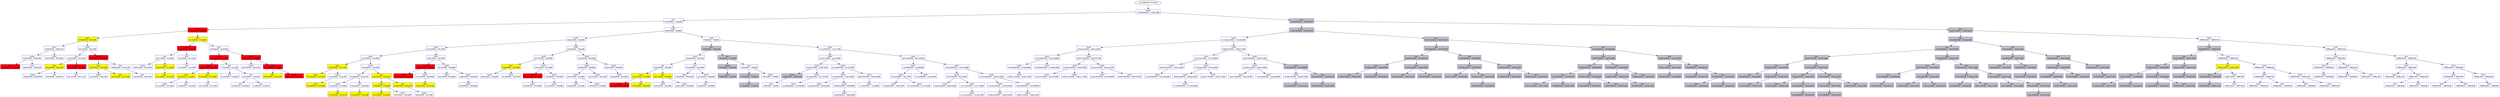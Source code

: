/* Pid:   2208 */
digraph processtree {
graph [rankdir = "TB"];
vad_fffffa803165ef48 -> vad_fffffa80332c4650
vad_fffffa80332c4650 [label = "{ VadS\n17f64600000 - 17f6c5fffff }"shape = "record" color = "blue" style = "filled" fillcolor = "white"];
vad_fffffa80332c4650 -> vad_fffffa80317771c0
vad_fffffa80317771c0 [label = "{ Vad \n02200000 - 024fbfff }"shape = "record" color = "blue" style = "filled" fillcolor = "white"];
vad_fffffa80317771c0 -> vad_fffffa8031335170
vad_fffffa8031335170 [label = "{ VadS\n00620000 - 0062ffff }"shape = "record" color = "blue" style = "filled" fillcolor = "red"];
vad_fffffa8031335170 -> vad_fffffa803240e010
vad_fffffa803240e010 [label = "{ Vad \n00060000 - 000c6fff }"shape = "record" color = "blue" style = "filled" fillcolor = "yellow"];
vad_fffffa803240e010 -> vad_fffffa80328e4330
vad_fffffa80328e4330 [label = "{ Vad \n00040000 - 00041fff }"shape = "record" color = "blue" style = "filled" fillcolor = "white"];
vad_fffffa80328e4330 -> vad_fffffa8031ea8600
vad_fffffa8031ea8600 [label = "{ Vadm\n00020000 - 00020fff }"shape = "record" color = "blue" style = "filled" fillcolor = "white"];
vad_fffffa8031ea8600 -> vad_fffffa8031f1ad70
vad_fffffa8031f1ad70 [label = "{ Vad \n00010000 - 0001ffff }"shape = "record" color = "blue" style = "filled" fillcolor = "red"];
vad_fffffa8031ea8600 -> vad_fffffa8031704520
vad_fffffa8031704520 [label = "{ Vad \n00030000 - 00033fff }"shape = "record" color = "blue" style = "filled" fillcolor = "white"];
vad_fffffa80328e4330 -> vad_fffffa803134a070
vad_fffffa803134a070 [label = "{ VadS\n00050000 - 00050fff }"shape = "record" color = "blue" style = "filled" fillcolor = "white"];
vad_fffffa803240e010 -> vad_fffffa80313bf070
vad_fffffa80313bf070 [label = "{ VadS\n00130000 - 0022ffff }"shape = "record" color = "blue" style = "filled" fillcolor = "white"];
vad_fffffa80313bf070 -> vad_fffffa803257e500
vad_fffffa803257e500 [label = "{ Vad \n00100000 - 00106fff }"shape = "record" color = "blue" style = "filled" fillcolor = "white"];
vad_fffffa803257e500 -> vad_fffffa80317c42b0
vad_fffffa80317c42b0 [label = "{ Vad \n000e0000 - 000e0fff }"shape = "record" color = "blue" style = "filled" fillcolor = "yellow"];
vad_fffffa80317c42b0 -> vad_fffffa8031e5fbc0
vad_fffffa8031e5fbc0 [label = "{ Vadm\n000d0000 - 000d0fff }"shape = "record" color = "blue" style = "filled" fillcolor = "white"];
vad_fffffa80317c42b0 -> vad_fffffa8031f13420
vad_fffffa8031f13420 [label = "{ Vad \n000f0000 - 000f1fff }"shape = "record" color = "blue" style = "filled" fillcolor = "white"];
vad_fffffa803257e500 -> vad_fffffa80313517a0
vad_fffffa80313517a0 [label = "{ VadS\n00120000 - 0012ffff }"shape = "record" color = "blue" style = "filled" fillcolor = "red"];
vad_fffffa80313517a0 -> vad_fffffa803321b650
vad_fffffa803321b650 [label = "{ Vad \n00110000 - 00111fff }"shape = "record" color = "blue" style = "filled" fillcolor = "white"];
vad_fffffa80313bf070 -> vad_fffffa80314dea80
vad_fffffa80314dea80 [label = "{ Vadm\n00380000 - 0047ffff }"shape = "record" color = "blue" style = "filled" fillcolor = "red"];
vad_fffffa80314dea80 -> vad_fffffa803332d2e0
vad_fffffa803332d2e0 [label = "{ Vad \n00330000 - 00344fff }"shape = "record" color = "blue" style = "filled" fillcolor = "yellow"];
vad_fffffa803332d2e0 -> vad_fffffa80312e7170
vad_fffffa80312e7170 [label = "{ VadS\n00230000 - 0032ffff }"shape = "record" color = "blue" style = "filled" fillcolor = "white"];
vad_fffffa803332d2e0 -> vad_fffffa80332db4d0
vad_fffffa80332db4d0 [label = "{ Vad \n00350000 - 0037bfff }"shape = "record" color = "blue" style = "filled" fillcolor = "yellow"];
vad_fffffa80314dea80 -> vad_fffffa8031e579d0
vad_fffffa8031e579d0 [label = "{ Vad \n00480000 - 00607fff }"shape = "record" color = "blue" style = "filled" fillcolor = "white"];
vad_fffffa8031e579d0 -> vad_fffffa80332c1ec0
vad_fffffa80332c1ec0 [label = "{ Vad \n00610000 - 00610fff }"shape = "record" color = "blue" style = "filled" fillcolor = "white"];
vad_fffffa8031335170 -> vad_fffffa803187f280
vad_fffffa803187f280 [label = "{ Vad \n01cd0000 - 01cd6fff }"shape = "record" color = "blue" style = "filled" fillcolor = "yellow"];
vad_fffffa803187f280 -> vad_fffffa803136e730
vad_fffffa803136e730 [label = "{ VadS\n01c30000 - 01caffff }"shape = "record" color = "blue" style = "filled" fillcolor = "red"];
vad_fffffa803136e730 -> vad_fffffa8031f25240
vad_fffffa8031f25240 [label = "{ Vad \n007c0000 - 01bbffff }"shape = "record" color = "blue" style = "filled" fillcolor = "white"];
vad_fffffa8031f25240 -> vad_fffffa80323d0190
vad_fffffa80323d0190 [label = "{ Vadm\n00630000 - 007b0fff }"shape = "record" color = "blue" style = "filled" fillcolor = "white"];
vad_fffffa8031f25240 -> vad_fffffa803315c7f0
vad_fffffa803315c7f0 [label = "{ Vad \n01bc0000 - 01c0dfff }"shape = "record" color = "blue" style = "filled" fillcolor = "yellow"];
vad_fffffa803315c7f0 -> vad_fffffa803325fbd0
vad_fffffa803325fbd0 [label = "{ Vad \n01c10000 - 01c21fff }"shape = "record" color = "blue" style = "filled" fillcolor = "yellow"];
vad_fffffa803136e730 -> vad_fffffa80318003c0
vad_fffffa80318003c0 [label = "{ Vad \n01cc0000 - 01cc0fff }"shape = "record" color = "blue" style = "filled" fillcolor = "white"];
vad_fffffa80318003c0 -> vad_fffffa8031e1d970
vad_fffffa8031e1d970 [label = "{ Vad \n01cb0000 - 01cb0fff }"shape = "record" color = "blue" style = "filled" fillcolor = "white"];
vad_fffffa803187f280 -> vad_fffffa80325a2480
vad_fffffa80325a2480 [label = "{ Vad \n02000000 - 02000fff }"shape = "record" color = "blue" style = "filled" fillcolor = "white"];
vad_fffffa80325a2480 -> vad_fffffa8031359170
vad_fffffa8031359170 [label = "{ VadS\n01e60000 - 01edffff }"shape = "record" color = "blue" style = "filled" fillcolor = "red"];
vad_fffffa8031359170 -> vad_fffffa80317741c0
vad_fffffa80317741c0 [label = "{ VadS\n01d20000 - 01d9ffff }"shape = "record" color = "blue" style = "filled" fillcolor = "red"];
vad_fffffa80317741c0 -> vad_fffffa8031520920
vad_fffffa8031520920 [label = "{ Vad \n01cf0000 - 01cf4fff }"shape = "record" color = "blue" style = "filled" fillcolor = "yellow"];
vad_fffffa8031520920 -> vad_fffffa803114d310
vad_fffffa803114d310 [label = "{ VadS\n01ce0000 - 01ceffff }"shape = "record" color = "blue" style = "filled" fillcolor = "white"];
vad_fffffa8031520920 -> vad_fffffa8033198f80
vad_fffffa8033198f80 [label = "{ Vad \n01d00000 - 01d1ffff }"shape = "record" color = "blue" style = "filled" fillcolor = "white"];
vad_fffffa80317741c0 -> vad_fffffa80333aaf80
vad_fffffa80333aaf80 [label = "{ Vad \n01da0000 - 01e4bfff }"shape = "record" color = "blue" style = "filled" fillcolor = "yellow"];
vad_fffffa80333aaf80 -> vad_fffffa80345bf0c0
vad_fffffa80345bf0c0 [label = "{ Vad \n01e50000 - 01e50fff }"shape = "record" color = "blue" style = "filled" fillcolor = "white"];
vad_fffffa8031359170 -> vad_fffffa8033217580
vad_fffffa8033217580 [label = "{ Vad \n01fc0000 - 01fcffff }"shape = "record" color = "blue" style = "filled" fillcolor = "white"];
vad_fffffa8033217580 -> vad_fffffa803240e0d0
vad_fffffa803240e0d0 [label = "{ Vad \n01ee0000 - 01fbefff }"shape = "record" color = "blue" style = "filled" fillcolor = "white"];
vad_fffffa8033217580 -> vad_fffffa803168df80
vad_fffffa803168df80 [label = "{ Vad \n01fe0000 - 01fe0fff }"shape = "record" color = "blue" style = "filled" fillcolor = "white"];
vad_fffffa803168df80 -> vad_fffffa8031f0aca0
vad_fffffa8031f0aca0 [label = "{ Vad \n01fd0000 - 01fd0fff }"shape = "record" color = "blue" style = "filled" fillcolor = "white"];
vad_fffffa803168df80 -> vad_fffffa803183e450
vad_fffffa803183e450 [label = "{ Vad \n01ff0000 - 01ff1fff }"shape = "record" color = "blue" style = "filled" fillcolor = "white"];
vad_fffffa80325a2480 -> vad_fffffa80313556c0
vad_fffffa80313556c0 [label = "{ VadS\n02040000 - 0204ffff }"shape = "record" color = "blue" style = "filled" fillcolor = "red"];
vad_fffffa80313556c0 -> vad_fffffa803132e760
vad_fffffa803132e760 [label = "{ VadS\n02030000 - 02030fff }"shape = "record" color = "blue" style = "filled" fillcolor = "white"];
vad_fffffa80313556c0 -> vad_fffffa80313cc110
vad_fffffa80313cc110 [label = "{ VadS\n020d0000 - 0214ffff }"shape = "record" color = "blue" style = "filled" fillcolor = "red"];
vad_fffffa80313cc110 -> vad_fffffa80325ef770
vad_fffffa80325ef770 [label = "{ Vad \n02050000 - 020cefff }"shape = "record" color = "blue" style = "filled" fillcolor = "yellow"];
vad_fffffa80313cc110 -> vad_fffffa8031362500
vad_fffffa8031362500 [label = "{ VadS\n02180000 - 021fffff }"shape = "record" color = "blue" style = "filled" fillcolor = "red"];
vad_fffffa80317771c0 -> vad_fffffa8031221110
vad_fffffa8031221110 [label = "{ VadS\n06800000 - 06ffffff }"shape = "record" color = "blue" style = "filled" fillcolor = "white"];
vad_fffffa8031221110 -> vad_fffffa803163f7b0
vad_fffffa803163f7b0 [label = "{ VadS\n04bb0000 - 04faffff }"shape = "record" color = "blue" style = "filled" fillcolor = "white"];
vad_fffffa803163f7b0 -> vad_fffffa80326e4310
vad_fffffa80326e4310 [label = "{ VadS\n04120000 - 0421ffff }"shape = "record" color = "blue" style = "filled" fillcolor = "white"];
vad_fffffa80326e4310 -> vad_fffffa803147b170
vad_fffffa803147b170 [label = "{ VadS\n03350000 - 0344ffff }"shape = "record" color = "blue" style = "filled" fillcolor = "white"];
vad_fffffa803147b170 -> vad_fffffa80332cbec0
vad_fffffa80332cbec0 [label = "{ Vad \n027d0000 - 031c1fff }"shape = "record" color = "blue" style = "filled" fillcolor = "yellow"];
vad_fffffa80332cbec0 -> vad_fffffa80317c92a0
vad_fffffa80317c92a0 [label = "{ Vad \n02500000 - 027cefff }"shape = "record" color = "blue" style = "filled" fillcolor = "yellow"];
vad_fffffa80332cbec0 -> vad_fffffa80332b7520
vad_fffffa80332b7520 [label = "{ VadS\n031d0000 - 032cffff }"shape = "record" color = "blue" style = "filled" fillcolor = "white"];
vad_fffffa80332b7520 -> vad_fffffa80323f7b30
vad_fffffa80323f7b30 [label = "{ Vad \n032d0000 - 03349fff }"shape = "record" color = "blue" style = "filled" fillcolor = "yellow"];
vad_fffffa803147b170 -> vad_fffffa80313aec20
vad_fffffa80313aec20 [label = "{ VadS\n03de0000 - 03edffff }"shape = "record" color = "blue" style = "filled" fillcolor = "white"];
vad_fffffa80313aec20 -> vad_fffffa80325a2910
vad_fffffa80325a2910 [label = "{ Vad \n03db0000 - 03db1fff }"shape = "record" color = "blue" style = "filled" fillcolor = "white"];
vad_fffffa80325a2910 -> vad_fffffa803134d900
vad_fffffa803134d900 [label = "{ VadS\n03cb0000 - 03daffff }"shape = "record" color = "blue" style = "filled" fillcolor = "white"];
vad_fffffa803134d900 -> vad_fffffa80332a4c50
vad_fffffa80332a4c50 [label = "{ Vad \n03450000 - 03c91fff }"shape = "record" color = "blue" style = "filled" fillcolor = "yellow"];
vad_fffffa80325a2910 -> vad_fffffa803166a010
vad_fffffa803166a010 [label = "{ Vad \n03dd0000 - 03dd0fff }"shape = "record" color = "blue" style = "filled" fillcolor = "white"];
vad_fffffa803166a010 -> vad_fffffa80316b5890
vad_fffffa80316b5890 [label = "{ Vad \n03dc0000 - 03dc3fff }"shape = "record" color = "blue" style = "filled" fillcolor = "yellow"];
vad_fffffa80313aec20 -> vad_fffffa8031786bb0
vad_fffffa8031786bb0 [label = "{ Vad \n04030000 - 040c1fff }"shape = "record" color = "blue" style = "filled" fillcolor = "yellow"];
vad_fffffa8031786bb0 -> vad_fffffa80316b5800
vad_fffffa80316b5800 [label = "{ Vad \n03f00000 - 03f2ffff }"shape = "record" color = "blue" style = "filled" fillcolor = "yellow"];
vad_fffffa80316b5800 -> vad_fffffa80325a20f0
vad_fffffa80325a20f0 [label = "{ Vad \n03ee0000 - 03efafff }"shape = "record" color = "blue" style = "filled" fillcolor = "yellow"];
vad_fffffa80316b5800 -> vad_fffffa803177e450
vad_fffffa803177e450 [label = "{ VadS\n03f30000 - 0402ffff }"shape = "record" color = "blue" style = "filled" fillcolor = "white"];
vad_fffffa8031786bb0 -> vad_fffffa80324db280
vad_fffffa80324db280 [label = "{ Vad \n040d0000 - 040d3fff }"shape = "record" color = "blue" style = "filled" fillcolor = "yellow"];
vad_fffffa80324db280 -> vad_fffffa803172d1d0
vad_fffffa803172d1d0 [label = "{ VadS\n040e0000 - 0411ffff }"shape = "record" color = "blue" style = "filled" fillcolor = "white"];
vad_fffffa80326e4310 -> vad_fffffa80331746b0
vad_fffffa80331746b0 [label = "{ VadS\n044c0000 - 045bffff }"shape = "record" color = "blue" style = "filled" fillcolor = "white"];
vad_fffffa80331746b0 -> vad_fffffa8031266d00
vad_fffffa8031266d00 [label = "{ VadS\n042b0000 - 042bffff }"shape = "record" color = "blue" style = "filled" fillcolor = "red"];
vad_fffffa8031266d00 -> vad_fffffa80311fb720
vad_fffffa80311fb720 [label = "{ VadS\n04230000 - 042affff }"shape = "record" color = "blue" style = "filled" fillcolor = "red"];
vad_fffffa8031266d00 -> vad_fffffa80332af890
vad_fffffa80332af890 [label = "{ VadS\n04350000 - 0444ffff }"shape = "record" color = "blue" style = "filled" fillcolor = "white"];
vad_fffffa80332af890 -> vad_fffffa80324db1f0
vad_fffffa80324db1f0 [label = "{ Vad \n042c0000 - 04325fff }"shape = "record" color = "blue" style = "filled" fillcolor = "yellow"];
vad_fffffa80331746b0 -> vad_fffffa80332b2ab0
vad_fffffa80332b2ab0 [label = "{ VadS\n04740000 - 0483ffff }"shape = "record" color = "blue" style = "filled" fillcolor = "white"];
vad_fffffa80332b2ab0 -> vad_fffffa80312dee10
vad_fffffa80312dee10 [label = "{ VadS\n045c0000 - 046bffff }"shape = "record" color = "blue" style = "filled" fillcolor = "white"];
vad_fffffa80332b2ab0 -> vad_fffffa803238d680
vad_fffffa803238d680 [label = "{ VadS\n049b0000 - 04baffff }"shape = "record" color = "blue" style = "filled" fillcolor = "white"];
vad_fffffa803238d680 -> vad_fffffa803317c710
vad_fffffa803317c710 [label = "{ VadS\n048b0000 - 049affff }"shape = "record" color = "blue" style = "filled" fillcolor = "white"];
vad_fffffa803163f7b0 -> vad_fffffa803126e170
vad_fffffa803126e170 [label = "{ VadS\n05ab0000 - 05baffff }"shape = "record" color = "blue" style = "filled" fillcolor = "white"];
vad_fffffa803126e170 -> vad_fffffa80312de6f0
vad_fffffa80312de6f0 [label = "{ VadS\n05370000 - 0546ffff }"shape = "record" color = "blue" style = "filled" fillcolor = "white"];
vad_fffffa80312de6f0 -> vad_fffffa80311a08c0
vad_fffffa80311a08c0 [label = "{ Vad \n050b0000 - 0516ffff }"shape = "record" color = "blue" style = "filled" fillcolor = "yellow"];
vad_fffffa80311a08c0 -> vad_fffffa8031636170
vad_fffffa8031636170 [label = "{ VadS\n04fb0000 - 050affff }"shape = "record" color = "blue" style = "filled" fillcolor = "white"];
vad_fffffa80311a08c0 -> vad_fffffa80312d90d0
vad_fffffa80312d90d0 [label = "{ VadS\n05180000 - 0527ffff }"shape = "record" color = "blue" style = "filled" fillcolor = "white"];
vad_fffffa80312de6f0 -> vad_fffffa803125b170
vad_fffffa803125b170 [label = "{ VadS\n05610000 - 0570ffff }"shape = "record" color = "blue" style = "filled" fillcolor = "white"];
vad_fffffa803125b170 -> vad_fffffa8031264b90
vad_fffffa8031264b90 [label = "{ VadS\n055e0000 - 055effff }"shape = "record" color = "blue" style = "filled" fillcolor = "red"];
vad_fffffa8031264b90 -> vad_fffffa803125b4e0
vad_fffffa803125b4e0 [label = "{ VadS\n054a0000 - 0559ffff }"shape = "record" color = "blue" style = "filled" fillcolor = "white"];
vad_fffffa803125b170 -> vad_fffffa803102e0d0
vad_fffffa803102e0d0 [label = "{ VadS\n05840000 - 0593ffff }"shape = "record" color = "blue" style = "filled" fillcolor = "white"];
vad_fffffa803102e0d0 -> vad_fffffa80310e8160
vad_fffffa80310e8160 [label = "{ VadS\n05710000 - 0580ffff }"shape = "record" color = "blue" style = "filled" fillcolor = "white"];
vad_fffffa803126e170 -> vad_fffffa80338fa980
vad_fffffa80338fa980 [label = "{ VadS\n062e0000 - 063dffff }"shape = "record" color = "blue" style = "filled" fillcolor = "white"];
vad_fffffa80338fa980 -> vad_fffffa803128a160
vad_fffffa803128a160 [label = "{ VadS\n06000000 - 060fffff }"shape = "record" color = "blue" style = "filled" fillcolor = "white"];
vad_fffffa803128a160 -> vad_fffffa80317a6bd0
vad_fffffa80317a6bd0 [label = "{ VadS\n05d70000 - 05e6ffff }"shape = "record" color = "blue" style = "filled" fillcolor = "white"];
vad_fffffa80317a6bd0 -> vad_fffffa80313d62e0
vad_fffffa80313d62e0 [label = "{ VadS\n05bb0000 - 05caffff }"shape = "record" color = "blue" style = "filled" fillcolor = "white"];
vad_fffffa80317a6bd0 -> vad_fffffa8033331870
vad_fffffa8033331870 [label = "{ VadS\n05e90000 - 05f8ffff }"shape = "record" color = "blue" style = "filled" fillcolor = "white"];
vad_fffffa803128a160 -> vad_fffffa803158ff60
vad_fffffa803158ff60 [label = "{ VadS\n06120000 - 0621ffff }"shape = "record" color = "blue" style = "filled" fillcolor = "white"];
vad_fffffa80338fa980 -> vad_fffffa80312a60d0
vad_fffffa80312a60d0 [label = "{ VadS\n06550000 - 0664ffff }"shape = "record" color = "blue" style = "filled" fillcolor = "white"];
vad_fffffa80312a60d0 -> vad_fffffa803128b390
vad_fffffa803128b390 [label = "{ VadS\n063e0000 - 064dffff }"shape = "record" color = "blue" style = "filled" fillcolor = "white"];
vad_fffffa8031221110 -> vad_fffffa8031734160
vad_fffffa8031734160 [label = "{ Vadl\n7ffe0000 - 7ffeffff }"shape = "record" color = "blue" style = "filled" fillcolor = "white"];
vad_fffffa8031734160 -> vad_fffffa80325dda90
vad_fffffa80325dda90 [label = "{ Vad \n74950000 - 74955fff }"shape = "record" color = "blue" style = "filled" fillcolor = "gray"];
vad_fffffa80325dda90 -> vad_fffffa8031eef4c0
vad_fffffa8031eef4c0 [label = "{ VadS\n09ad0000 - 09bcffff }"shape = "record" color = "blue" style = "filled" fillcolor = "white"];
vad_fffffa8031eef4c0 -> vad_fffffa803240dea0
vad_fffffa803240dea0 [label = "{ Vad \n08b40000 - 08f3ffff }"shape = "record" color = "blue" style = "filled" fillcolor = "white"];
vad_fffffa803240dea0 -> vad_fffffa80323e5400
vad_fffffa80323e5400 [label = "{ Vad \n07210000 - 07b3ffff }"shape = "record" color = "blue" style = "filled" fillcolor = "yellow"];
vad_fffffa80323e5400 -> vad_fffffa80317dac60
vad_fffffa80317dac60 [label = "{ VadS\n07190000 - 0720ffff }"shape = "record" color = "blue" style = "filled" fillcolor = "red"];
vad_fffffa80323e5400 -> vad_fffffa803146adb0
vad_fffffa803146adb0 [label = "{ Vad \n07b40000 - 08b3ffff }"shape = "record" color = "blue" style = "filled" fillcolor = "yellow"];
vad_fffffa803240dea0 -> vad_fffffa8031679db0
vad_fffffa8031679db0 [label = "{ Vad \n09110000 - 0990ffff }"shape = "record" color = "blue" style = "filled" fillcolor = "yellow"];
vad_fffffa8031679db0 -> vad_fffffa803178fc60
vad_fffffa803178fc60 [label = "{ VadS\n09010000 - 0910ffff }"shape = "record" color = "blue" style = "filled" fillcolor = "white"];
vad_fffffa8031679db0 -> vad_fffffa8032d603a0
vad_fffffa8032d603a0 [label = "{ Vadm\n09910000 - 09a0ffff }"shape = "record" color = "blue" style = "filled" fillcolor = "white"];
vad_fffffa8031eef4c0 -> vad_fffffa803177a570
vad_fffffa803177a570 [label = "{ Vad \n09ee0000 - 0a2e0fff }"shape = "record" color = "blue" style = "filled" fillcolor = "white"];
vad_fffffa803177a570 -> vad_fffffa803184bf80
vad_fffffa803184bf80 [label = "{ VadS\n09cd0000 - 09edafff }"shape = "record" color = "blue" style = "filled" fillcolor = "white"];
vad_fffffa803177a570 -> vad_fffffa8033348140
vad_fffffa8033348140 [label = "{ VadS\n0a7c0000 - 0a8bffff }"shape = "record" color = "blue" style = "filled" fillcolor = "white"];
vad_fffffa8033348140 -> vad_fffffa8031e2b8f0
vad_fffffa8031e2b8f0 [label = "{ Vad \n0a2f0000 - 0a6f0fff }"shape = "record" color = "blue" style = "filled" fillcolor = "white"];
vad_fffffa80325dda90 -> vad_fffffa803187b4a0
vad_fffffa803187b4a0 [label = "{ Vad \n76f10000 - 770aefff }"shape = "record" color = "blue" style = "filled" fillcolor = "gray"];
vad_fffffa803187b4a0 -> vad_fffffa80323f8600
vad_fffffa80323f8600 [label = "{ Vadm\n76cf0000 - 76de9fff }"shape = "record" color = "blue" style = "filled" fillcolor = "gray"];
vad_fffffa80323f8600 -> vad_fffffa8031e54bd0
vad_fffffa8031e54bd0 [label = "{ Vad \n76df0000 - 76f0efff }"shape = "record" color = "blue" style = "filled" fillcolor = "gray"];
vad_fffffa803187b4a0 -> vad_fffffa8031e4ed70
vad_fffffa8031e4ed70 [label = "{ Vad \n7efe0000 - 7f0dffff }"shape = "record" color = "blue" style = "filled" fillcolor = "white"];
vad_fffffa8031e4ed70 -> vad_fffffa803143f9e0
vad_fffffa803143f9e0 [label = "{ Vad \n770b0000 - 770b6fff }"shape = "record" color = "blue" style = "filled" fillcolor = "gray"];
vad_fffffa803143f9e0 -> vad_fffffa8031f1dce0
vad_fffffa8031f1dce0 [label = "{ Vad \n770c0000 - 770c2fff }"shape = "record" color = "blue" style = "filled" fillcolor = "gray"];
vad_fffffa8031e4ed70 -> vad_fffffa8031342290
vad_fffffa8031342290 [label = "{ VadS\n7f0e0000 - 7ffdffff }"shape = "record" color = "blue" style = "filled" fillcolor = "white"];
vad_fffffa8031734160 -> vad_fffffa803171df20
vad_fffffa803171df20 [label = "{ VadS\n7cea340000 - 7cea37ffff }"shape = "record" color = "blue" style = "filled" fillcolor = "white"];
vad_fffffa803171df20 -> vad_fffffa80312dfab0
vad_fffffa80312dfab0 [label = "{ VadS\n4a141c0000 - 4a141fffff }"shape = "record" color = "blue" style = "filled" fillcolor = "white"];
vad_fffffa80312dfab0 -> vad_fffffa80312ce170
vad_fffffa80312ce170 [label = "{ VadS\n244f700000 - 244f73ffff }"shape = "record" color = "blue" style = "filled" fillcolor = "white"];
vad_fffffa80312ce170 -> vad_fffffa80323afd40
vad_fffffa80323afd40 [label = "{ Vadm\n13fbf0000 - 14609cfff }"shape = "record" color = "blue" style = "filled" fillcolor = "gray"];
vad_fffffa80323afd40 -> vad_fffffa8031e6d0e0
vad_fffffa8031e6d0e0 [label = "{ Vadl\n7fffe000 - 7fffefff }"shape = "record" color = "blue" style = "filled" fillcolor = "white"];
vad_fffffa80312ce170 -> vad_fffffa80338d4ec0
vad_fffffa80338d4ec0 [label = "{ VadS\n3411940000 - 341197ffff }"shape = "record" color = "blue" style = "filled" fillcolor = "white"];
vad_fffffa80338d4ec0 -> vad_fffffa8031017380
vad_fffffa8031017380 [label = "{ VadS\n2a20880000 - 2a208bffff }"shape = "record" color = "blue" style = "filled" fillcolor = "white"];
vad_fffffa80312dfab0 -> vad_fffffa803177b6a0
vad_fffffa803177b6a0 [label = "{ VadS\n61e5840000 - 61e587ffff }"shape = "record" color = "blue" style = "filled" fillcolor = "white"];
vad_fffffa803177b6a0 -> vad_fffffa803165a160
vad_fffffa803165a160 [label = "{ VadS\n53b1480000 - 53b14bffff }"shape = "record" color = "blue" style = "filled" fillcolor = "white"];
vad_fffffa803165a160 -> vad_fffffa8031208e00
vad_fffffa8031208e00 [label = "{ VadS\n4e6a4c0000 - 4e6a4fffff }"shape = "record" color = "blue" style = "filled" fillcolor = "white"];
vad_fffffa803165a160 -> vad_fffffa80312d4160
vad_fffffa80312d4160 [label = "{ VadS\n5d989c0000 - 5d989fffff }"shape = "record" color = "blue" style = "filled" fillcolor = "white"];
vad_fffffa80312d4160 -> vad_fffffa80317e98a0
vad_fffffa80317e98a0 [label = "{ VadS\n5bf6400000 - 5bf645ffff }"shape = "record" color = "blue" style = "filled" fillcolor = "white"];
vad_fffffa803177b6a0 -> vad_fffffa8031636440
vad_fffffa8031636440 [label = "{ VadS\n6d61800000 - 6d6183ffff }"shape = "record" color = "blue" style = "filled" fillcolor = "white"];
vad_fffffa8031636440 -> vad_fffffa8032888780
vad_fffffa8032888780 [label = "{ VadS\n71eafc0000 - 71eaffffff }"shape = "record" color = "blue" style = "filled" fillcolor = "white"];
vad_fffffa803171df20 -> vad_fffffa80317000b0
vad_fffffa80317000b0 [label = "{ VadS\nd914380000 - d9143bffff }"shape = "record" color = "blue" style = "filled" fillcolor = "white"];
vad_fffffa80317000b0 -> vad_fffffa80318007f0
vad_fffffa80318007f0 [label = "{ VadS\nc258f80000 - c258fbffff }"shape = "record" color = "blue" style = "filled" fillcolor = "white"];
vad_fffffa80318007f0 -> vad_fffffa80333cb210
vad_fffffa80333cb210 [label = "{ VadS\n7ffc440000 - 7ffc47ffff }"shape = "record" color = "blue" style = "filled" fillcolor = "white"];
vad_fffffa80333cb210 -> vad_fffffa80312ea0d0
vad_fffffa80312ea0d0 [label = "{ VadS\n7fa9b00000 - 7fa9b3ffff }"shape = "record" color = "blue" style = "filled" fillcolor = "white"];
vad_fffffa80333cb210 -> vad_fffffa80312c8990
vad_fffffa80312c8990 [label = "{ VadS\n8716380000 - 87163bffff }"shape = "record" color = "blue" style = "filled" fillcolor = "white"];
vad_fffffa80318007f0 -> vad_fffffa8031868190
vad_fffffa8031868190 [label = "{ VadS\nc3cc080000 - c3cc0bffff }"shape = "record" color = "blue" style = "filled" fillcolor = "white"];
vad_fffffa80317000b0 -> vad_fffffa80336a7540
vad_fffffa80336a7540 [label = "{ VadS\n135bcb00000 - 135bcb0ffff }"shape = "record" color = "blue" style = "filled" fillcolor = "white"];
vad_fffffa80336a7540 -> vad_fffffa8031640340
vad_fffffa8031640340 [label = "{ VadS\nf5f7940000 - f5f79affff }"shape = "record" color = "blue" style = "filled" fillcolor = "white"];
vad_fffffa8031640340 -> vad_fffffa8031449b90
vad_fffffa8031449b90 [label = "{ VadS\ndb8e280000 - db8e2bffff }"shape = "record" color = "blue" style = "filled" fillcolor = "white"];
vad_fffffa8031640340 -> vad_fffffa803120c670
vad_fffffa803120c670 [label = "{ VadS\n121374c0000 - 121374fffff }"shape = "record" color = "blue" style = "filled" fillcolor = "white"];
vad_fffffa803120c670 -> vad_fffffa80331b7ae0
vad_fffffa80331b7ae0 [label = "{ VadS\n123cae40000 - 123cae7ffff }"shape = "record" color = "blue" style = "filled" fillcolor = "white"];
vad_fffffa80336a7540 -> vad_fffffa8033231190
vad_fffffa8033231190 [label = "{ VadS\n1623e500000 - 1623e53ffff }"shape = "record" color = "blue" style = "filled" fillcolor = "white"];
vad_fffffa8033231190 -> vad_fffffa80312e3e10
vad_fffffa80312e3e10 [label = "{ VadS\n15cd8180000 - 15cd81bffff }"shape = "record" color = "blue" style = "filled" fillcolor = "white"];
vad_fffffa80312e3e10 -> vad_fffffa8033a19950
vad_fffffa8033a19950 [label = "{ VadS\n140ba500000 - 140ba54ffff }"shape = "record" color = "blue" style = "filled" fillcolor = "white"];
vad_fffffa8033231190 -> vad_fffffa80316420e0
vad_fffffa80316420e0 [label = "{ VadS\n163f3880000 - 163f38bffff }"shape = "record" color = "blue" style = "filled" fillcolor = "white"];
vad_fffffa80316420e0 -> vad_fffffa80331b9480
vad_fffffa80331b9480 [label = "{ VadS\n16fbe1c0000 - 16fbe1fffff }"shape = "record" color = "blue" style = "filled" fillcolor = "white"];
vad_fffffa80332c4650 -> vad_fffffa8031786a50
vad_fffffa8031786a50 [label = "{ Vad \n7fefad00000 - 7fefad55fff }"shape = "record" color = "blue" style = "filled" fillcolor = "gray"];
vad_fffffa8031786a50 -> vad_fffffa8031e775f0
vad_fffffa8031e775f0 [label = "{ Vad \n7fef01d0000 - 7fef0501fff }"shape = "record" color = "blue" style = "filled" fillcolor = "gray"];
vad_fffffa8031e775f0 -> vad_fffffa80312fa0d0
vad_fffffa80312fa0d0 [label = "{ VadS\n3142bec0000 - 3142befffff }"shape = "record" color = "blue" style = "filled" fillcolor = "white"];
vad_fffffa80312fa0d0 -> vad_fffffa803163d180
vad_fffffa803163d180 [label = "{ VadS\n294ceac0000 - 294ceafffff }"shape = "record" color = "blue" style = "filled" fillcolor = "white"];
vad_fffffa803163d180 -> vad_fffffa80333644b0
vad_fffffa80333644b0 [label = "{ VadS\n20352b00000 - 20352b8ffff }"shape = "record" color = "blue" style = "filled" fillcolor = "white"];
vad_fffffa80333644b0 -> vad_fffffa80331a7620
vad_fffffa80331a7620 [label = "{ VadS\n1f18a980000 - 1f18a9bffff }"shape = "record" color = "blue" style = "filled" fillcolor = "white"];
vad_fffffa80331a7620 -> vad_fffffa803214f860
vad_fffffa803214f860 [label = "{ VadS\n1b9b11c0000 - 1b9b11fffff }"shape = "record" color = "blue" style = "filled" fillcolor = "white"];
vad_fffffa80333644b0 -> vad_fffffa8031224160
vad_fffffa8031224160 [label = "{ VadS\n25e90b00000 - 25e90b3ffff }"shape = "record" color = "blue" style = "filled" fillcolor = "white"];
vad_fffffa803163d180 -> vad_fffffa80338de2a0
vad_fffffa80338de2a0 [label = "{ VadS\n2dd33340000 - 2dd3337ffff }"shape = "record" color = "blue" style = "filled" fillcolor = "white"];
vad_fffffa80338de2a0 -> vad_fffffa803146ec90
vad_fffffa803146ec90 [label = "{ VadS\n2c6565c0000 - 2c6565fffff }"shape = "record" color = "blue" style = "filled" fillcolor = "white"];
vad_fffffa803146ec90 -> vad_fffffa80333b7590
vad_fffffa80333b7590 [label = "{ VadS\n29c391c0000 - 29c391fffff }"shape = "record" color = "blue" style = "filled" fillcolor = "white"];
vad_fffffa803146ec90 -> vad_fffffa80331b3250
vad_fffffa80331b3250 [label = "{ VadS\n2d613140000 - 2d61317ffff }"shape = "record" color = "blue" style = "filled" fillcolor = "white"];
vad_fffffa80338de2a0 -> vad_fffffa8032588520
vad_fffffa8032588520 [label = "{ VadS\n2fedce40000 - 2fedce7ffff }"shape = "record" color = "blue" style = "filled" fillcolor = "white"];
vad_fffffa8032588520 -> vad_fffffa8031321170
vad_fffffa8031321170 [label = "{ VadS\n2e8e36c0000 - 2e8e36fffff }"shape = "record" color = "blue" style = "filled" fillcolor = "white"];
vad_fffffa8032588520 -> vad_fffffa80311c4170
vad_fffffa80311c4170 [label = "{ VadS\n30693f40000 - 30693f7ffff }"shape = "record" color = "blue" style = "filled" fillcolor = "white"];
vad_fffffa80312fa0d0 -> vad_fffffa8031524fc0
vad_fffffa8031524fc0 [label = "{ VadS\n39f6a240000 - 39f6a27ffff }"shape = "record" color = "blue" style = "filled" fillcolor = "white"];
vad_fffffa8031524fc0 -> vad_fffffa80313ef6a0
vad_fffffa80313ef6a0 [label = "{ VadS\n35333ec0000 - 35333efffff }"shape = "record" color = "blue" style = "filled" fillcolor = "white"];
vad_fffffa80313ef6a0 -> vad_fffffa803125f0d0
vad_fffffa803125f0d0 [label = "{ VadS\n32b239c0000 - 32b23a6ffff }"shape = "record" color = "blue" style = "filled" fillcolor = "white"];
vad_fffffa803125f0d0 -> vad_fffffa80311fc160
vad_fffffa80311fc160 [label = "{ VadS\n32239980000 - 322399bffff }"shape = "record" color = "blue" style = "filled" fillcolor = "white"];
vad_fffffa80313ef6a0 -> vad_fffffa803126b4d0
vad_fffffa803126b4d0 [label = "{ VadS\n379eebc0000 - 379eebfffff }"shape = "record" color = "blue" style = "filled" fillcolor = "white"];
vad_fffffa803126b4d0 -> vad_fffffa80312450d0
vad_fffffa80312450d0 [label = "{ VadS\n36fdb380000 - 36fdb3bffff }"shape = "record" color = "blue" style = "filled" fillcolor = "white"];
vad_fffffa80312450d0 -> vad_fffffa8033791850
vad_fffffa8033791850 [label = "{ VadS\n371d9080000 - 371d90bffff }"shape = "record" color = "blue" style = "filled" fillcolor = "white"];
vad_fffffa803126b4d0 -> vad_fffffa80310a5160
vad_fffffa80310a5160 [label = "{ VadS\n39507140000 - 3950717ffff }"shape = "record" color = "blue" style = "filled" fillcolor = "white"];
vad_fffffa8031524fc0 -> vad_fffffa80313be690
vad_fffffa80313be690 [label = "{ VadS\n3d87f300000 - 3d87f3cffff }"shape = "record" color = "blue" style = "filled" fillcolor = "white"];
vad_fffffa80313be690 -> vad_fffffa803126baf0
vad_fffffa803126baf0 [label = "{ VadS\n3b2ba5c0000 - 3b2ba5fffff }"shape = "record" color = "blue" style = "filled" fillcolor = "white"];
vad_fffffa803126baf0 -> vad_fffffa8033388220
vad_fffffa8033388220 [label = "{ VadS\n3ab41f80000 - 3ab41fbffff }"shape = "record" color = "blue" style = "filled" fillcolor = "white"];
vad_fffffa803126baf0 -> vad_fffffa8031253160
vad_fffffa8031253160 [label = "{ VadS\n3c9ea840000 - 3c9ea98ffff }"shape = "record" color = "blue" style = "filled" fillcolor = "white"];
vad_fffffa80313be690 -> vad_fffffa80316ad4c0
vad_fffffa80316ad4c0 [label = "{ Vad \n7feef7a0000 - 7feefb90fff }"shape = "record" color = "blue" style = "filled" fillcolor = "gray"];
vad_fffffa80316ad4c0 -> vad_fffffa80312d2170
vad_fffffa80312d2170 [label = "{ VadS\n3fe86300000 - 3fe8633ffff }"shape = "record" color = "blue" style = "filled" fillcolor = "white"];
vad_fffffa80312d2170 -> vad_fffffa80316ad970
vad_fffffa80316ad970 [label = "{ Vad \n7feedc60000 - 7feedca1fff }"shape = "record" color = "blue" style = "filled" fillcolor = "gray"];
vad_fffffa80316ad4c0 -> vad_fffffa8031772730
vad_fffffa8031772730 [label = "{ Vad \n7feefe30000 - 7fef002efff }"shape = "record" color = "blue" style = "filled" fillcolor = "gray"];
vad_fffffa8031772730 -> vad_fffffa8031eeff80
vad_fffffa8031eeff80 [label = "{ Vad \n7fef0030000 - 7fef01c6fff }"shape = "record" color = "blue" style = "filled" fillcolor = "gray"];
vad_fffffa8031e775f0 -> vad_fffffa8031f03370
vad_fffffa8031f03370 [label = "{ Vad \n7fef7120000 - 7fef7126fff }"shape = "record" color = "blue" style = "filled" fillcolor = "gray"];
vad_fffffa8031f03370 -> vad_fffffa8031e51dd0
vad_fffffa8031e51dd0 [label = "{ Vad \n7fef54b0000 - 7fef5503fff }"shape = "record" color = "blue" style = "filled" fillcolor = "gray"];
vad_fffffa8031e51dd0 -> vad_fffffa803170f3c0
vad_fffffa803170f3c0 [label = "{ Vad \n7fef2640000 - 7fef269cfff }"shape = "record" color = "blue" style = "filled" fillcolor = "gray"];
vad_fffffa803170f3c0 -> vad_fffffa8031eb32b0
vad_fffffa8031eb32b0 [label = "{ Vad \n7fef0dd0000 - 7fef0e89fff }"shape = "record" color = "blue" style = "filled" fillcolor = "gray"];
vad_fffffa8031eb32b0 -> vad_fffffa80317f53c0
vad_fffffa80317f53c0 [label = "{ Vad \n7fef0d30000 - 7fef0dcbfff }"shape = "record" color = "blue" style = "filled" fillcolor = "gray"];
vad_fffffa8031eb32b0 -> vad_fffffa8031e31f80
vad_fffffa8031e31f80 [label = "{ Vad \n7fef2440000 - 7fef2609fff }"shape = "record" color = "blue" style = "filled" fillcolor = "gray"];
vad_fffffa803170f3c0 -> vad_fffffa8031eff560
vad_fffffa8031eff560 [label = "{ Vad \n7fef4e30000 - 7fef4e58fff }"shape = "record" color = "blue" style = "filled" fillcolor = "gray"];
vad_fffffa8031eff560 -> vad_fffffa803145d890
vad_fffffa803145d890 [label = "{ Vad \n7fef4340000 - 7fef43acfff }"shape = "record" color = "blue" style = "filled" fillcolor = "gray"];
vad_fffffa8031eff560 -> vad_fffffa8031793ef0
vad_fffffa8031793ef0 [label = "{ Vad \n7fef5070000 - 7fef5244fff }"shape = "record" color = "blue" style = "filled" fillcolor = "gray"];
vad_fffffa8031e51dd0 -> vad_fffffa8033415c70
vad_fffffa8033415c70 [label = "{ Vad \n7fef63f0000 - 7fef63fffff }"shape = "record" color = "blue" style = "filled" fillcolor = "gray"];
vad_fffffa8033415c70 -> vad_fffffa8031793f80
vad_fffffa8031793f80 [label = "{ Vad \n7fef58c0000 - 7fef58e0fff }"shape = "record" color = "blue" style = "filled" fillcolor = "gray"];
vad_fffffa8031793f80 -> vad_fffffa8031ef0b20
vad_fffffa8031ef0b20 [label = "{ Vad \n7fef57c0000 - 7fef583ffff }"shape = "record" color = "blue" style = "filled" fillcolor = "gray"];
vad_fffffa8031793f80 -> vad_fffffa803345d240
vad_fffffa803345d240 [label = "{ Vad \n7fef63e0000 - 7fef63eafff }"shape = "record" color = "blue" style = "filled" fillcolor = "gray"];
vad_fffffa803345d240 -> vad_fffffa80316b9870
vad_fffffa80316b9870 [label = "{ Vad \n7fef5980000 - 7fef598efff }"shape = "record" color = "blue" style = "filled" fillcolor = "gray"];
vad_fffffa8033415c70 -> vad_fffffa803142fa90
vad_fffffa803142fa90 [label = "{ Vad \n7fef6420000 - 7fef6434fff }"shape = "record" color = "blue" style = "filled" fillcolor = "gray"];
vad_fffffa803142fa90 -> vad_fffffa803292bee0
vad_fffffa803292bee0 [label = "{ Vad \n7fef6400000 - 7fef6418fff }"shape = "record" color = "blue" style = "filled" fillcolor = "gray"];
vad_fffffa803142fa90 -> vad_fffffa8031eefef0
vad_fffffa8031eefef0 [label = "{ Vad \n7fef6c20000 - 7fef6c90fff }"shape = "record" color = "blue" style = "filled" fillcolor = "gray"];
vad_fffffa8031f03370 -> vad_fffffa8031f1fc40
vad_fffffa8031f1fc40 [label = "{ Vad \n7fefa030000 - 7fefa06afff }"shape = "record" color = "blue" style = "filled" fillcolor = "gray"];
vad_fffffa8031f1fc40 -> vad_fffffa80317f1f80
vad_fffffa80317f1f80 [label = "{ Vad \n7fef9790000 - 7fef97b6fff }"shape = "record" color = "blue" style = "filled" fillcolor = "gray"];
vad_fffffa80317f1f80 -> vad_fffffa803164ba20
vad_fffffa803164ba20 [label = "{ Vad \n7fef8d40000 - 7fef8db0fff }"shape = "record" color = "blue" style = "filled" fillcolor = "gray"];
vad_fffffa803164ba20 -> vad_fffffa80316a87a0
vad_fffffa80316a87a0 [label = "{ Vad \n7fef7660000 - 7fef7693fff }"shape = "record" color = "blue" style = "filled" fillcolor = "gray"];
vad_fffffa80316a87a0 -> vad_fffffa80317726a0
vad_fffffa80317726a0 [label = "{ Vad \n7fef7130000 - 7fef7136fff }"shape = "record" color = "blue" style = "filled" fillcolor = "gray"];
vad_fffffa80316a87a0 -> vad_fffffa803164b990
vad_fffffa803164b990 [label = "{ Vad \n7fef8bf0000 - 7fef8c54fff }"shape = "record" color = "blue" style = "filled" fillcolor = "gray"];
vad_fffffa803164ba20 -> vad_fffffa80338ddcc0
vad_fffffa80338ddcc0 [label = "{ Vad \n7fef9610000 - 7fef9620fff }"shape = "record" color = "blue" style = "filled" fillcolor = "gray"];
vad_fffffa80338ddcc0 -> vad_fffffa8031ef6e60
vad_fffffa8031ef6e60 [label = "{ Vad \n7fef95f0000 - 7fef9607fff }"shape = "record" color = "blue" style = "filled" fillcolor = "gray"];
vad_fffffa80338ddcc0 -> vad_fffffa80317f1ef0
vad_fffffa80317f1ef0 [label = "{ Vad \n7fef9780000 - 7fef978afff }"shape = "record" color = "blue" style = "filled" fillcolor = "gray"];
vad_fffffa80317f1f80 -> vad_fffffa8033755720
vad_fffffa8033755720 [label = "{ Vad \n7fef9df0000 - 7fef9e04fff }"shape = "record" color = "blue" style = "filled" fillcolor = "gray"];
vad_fffffa8033755720 -> vad_fffffa80325a2180
vad_fffffa80325a2180 [label = "{ Vad \n7fef9970000 - 7fef997bfff }"shape = "record" color = "blue" style = "filled" fillcolor = "gray"];
vad_fffffa80325a2180 -> vad_fffffa803117a870
vad_fffffa803117a870 [label = "{ Vad \n7fef9dc0000 - 7fef9dcafff }"shape = "record" color = "blue" style = "filled" fillcolor = "gray"];
vad_fffffa8033755720 -> vad_fffffa80316ad100
vad_fffffa80316ad100 [label = "{ Vad \n7fef9ee0000 - 7fef9ef8fff }"shape = "record" color = "blue" style = "filled" fillcolor = "gray"];
vad_fffffa8031f1fc40 -> vad_fffffa8031e51d40
vad_fffffa8031e51d40 [label = "{ Vad \n7fefa500000 - 7fefa510fff }"shape = "record" color = "blue" style = "filled" fillcolor = "gray"];
vad_fffffa8031e51d40 -> vad_fffffa80326e4360
vad_fffffa80326e4360 [label = "{ Vad \n7fefa1c0000 - 7fefa1ebfff }"shape = "record" color = "blue" style = "filled" fillcolor = "gray"];
vad_fffffa80326e4360 -> vad_fffffa8031eb25a0
vad_fffffa8031eb25a0 [label = "{ Vad \n7fefa490000 - 7fefa498fff }"shape = "record" color = "blue" style = "filled" fillcolor = "gray"];
vad_fffffa8031e51d40 -> vad_fffffa803170f140
vad_fffffa803170f140 [label = "{ Vad \n7fefa8f0000 - 7fefa93afff }"shape = "record" color = "blue" style = "filled" fillcolor = "gray"];
vad_fffffa803170f140 -> vad_fffffa8031713270
vad_fffffa8031713270 [label = "{ Vad \n7fefa8d0000 - 7fefa8e7fff }"shape = "record" color = "blue" style = "filled" fillcolor = "gray"];
vad_fffffa803170f140 -> vad_fffffa8031e6a450
vad_fffffa8031e6a450 [label = "{ Vad \n7fefa990000 - 7fefa9d2fff }"shape = "record" color = "blue" style = "filled" fillcolor = "gray"];
vad_fffffa8031e6a450 -> vad_fffffa80317869c0
vad_fffffa80317869c0 [label = "{ Vad \n7fefa940000 - 7fefa94afff }"shape = "record" color = "blue" style = "filled" fillcolor = "gray"];
vad_fffffa8031e6a450 -> vad_fffffa8031e65450
vad_fffffa8031e65450 [label = "{ Vad \n7fefa9e0000 - 7fefaad1fff }"shape = "record" color = "blue" style = "filled" fillcolor = "gray"];
vad_fffffa8031786a50 -> vad_fffffa803240e2e0
vad_fffffa803240e2e0 [label = "{ Vad \n7fefd720000 - 7fefd7befff }"shape = "record" color = "blue" style = "filled" fillcolor = "gray"];
vad_fffffa803240e2e0 -> vad_fffffa8031e7e4d0
vad_fffffa8031e7e4d0 [label = "{ Vad \n7fefcd80000 - 7fefcde9fff }"shape = "record" color = "blue" style = "filled" fillcolor = "gray"];
vad_fffffa8031e7e4d0 -> vad_fffffa803240e370
vad_fffffa803240e370 [label = "{ Vad \n7fefc660000 - 7fefc853fff }"shape = "record" color = "blue" style = "filled" fillcolor = "gray"];
vad_fffffa803240e370 -> vad_fffffa803170f330
vad_fffffa803170f330 [label = "{ Vad \n7fefb790000 - 7fefb79bfff }"shape = "record" color = "blue" style = "filled" fillcolor = "gray"];
vad_fffffa803170f330 -> vad_fffffa803177a130
vad_fffffa803177a130 [label = "{ Vad \n7fefb290000 - 7fefb296fff }"shape = "record" color = "blue" style = "filled" fillcolor = "gray"];
vad_fffffa803177a130 -> vad_fffffa8031f26340
vad_fffffa8031f26340 [label = "{ Vad \n7fefad60000 - 7fefae8bfff }"shape = "record" color = "blue" style = "filled" fillcolor = "gray"];
vad_fffffa803177a130 -> vad_fffffa803253c530
vad_fffffa803253c530 [label = "{ Vad \n7fefb530000 - 7fefb532fff }"shape = "record" color = "blue" style = "filled" fillcolor = "gray"];
vad_fffffa803253c530 -> vad_fffffa80315a9010
vad_fffffa80315a9010 [label = "{ Vad \n7fefb350000 - 7fefb37cfff }"shape = "record" color = "blue" style = "filled" fillcolor = "gray"];
vad_fffffa803170f330 -> vad_fffffa8033219e20
vad_fffffa8033219e20 [label = "{ Vad \n7fefc010000 - 7fefc016fff }"shape = "record" color = "blue" style = "filled" fillcolor = "gray"];
vad_fffffa8033219e20 -> vad_fffffa80317d46e0
vad_fffffa80317d46e0 [label = "{ Vad \n7fefbca0000 - 7fefbca9fff }"shape = "record" color = "blue" style = "filled" fillcolor = "gray"];
vad_fffffa80317d46e0 -> vad_fffffa8031f00b70
vad_fffffa8031f00b70 [label = "{ Vad \n7fefb7a0000 - 7fefb8c4fff }"shape = "record" color = "blue" style = "filled" fillcolor = "gray"];
vad_fffffa80317d46e0 -> vad_fffffa8033415770
vad_fffffa8033415770 [label = "{ Vad \n7fefbea0000 - 7fefbefafff }"shape = "record" color = "blue" style = "filled" fillcolor = "gray"];
vad_fffffa8033415770 -> vad_fffffa8032582010
vad_fffffa8032582010 [label = "{ Vad \n7fefbd80000 - 7fefbdc6fff }"shape = "record" color = "blue" style = "filled" fillcolor = "gray"];
vad_fffffa8033219e20 -> vad_fffffa8031e959a0
vad_fffffa8031e959a0 [label = "{ Vad \n7fefc220000 - 7fefc241fff }"shape = "record" color = "blue" style = "filled" fillcolor = "gray"];
vad_fffffa8031e959a0 -> vad_fffffa80332a9ac0
vad_fffffa80332a9ac0 [label = "{ Vad \n7fefc020000 - 7fefc074fff }"shape = "record" color = "blue" style = "filled" fillcolor = "gray"];
vad_fffffa80332a9ac0 -> vad_fffffa803166cf80
vad_fffffa803166cf80 [label = "{ Vad \n7fefc080000 - 7fefc097fff }"shape = "record" color = "blue" style = "filled" fillcolor = "gray"];
vad_fffffa8031e959a0 -> vad_fffffa8031e95a30
vad_fffffa8031e95a30 [label = "{ Vad \n7fefc250000 - 7fefc29ffff }"shape = "record" color = "blue" style = "filled" fillcolor = "gray"];
vad_fffffa803240e370 -> vad_fffffa8031739ca0
vad_fffffa8031739ca0 [label = "{ Vad \n7fefcbe0000 - 7fefcbeefff }"shape = "record" color = "blue" style = "filled" fillcolor = "gray"];
vad_fffffa8031739ca0 -> vad_fffffa803164b870
vad_fffffa803164b870 [label = "{ Vad \n7fefc9b0000 - 7fefc9d4fff }"shape = "record" color = "blue" style = "filled" fillcolor = "gray"];
vad_fffffa803164b870 -> vad_fffffa803164b900
vad_fffffa803164b900 [label = "{ Vad \n7fefc980000 - 7fefc98afff }"shape = "record" color = "blue" style = "filled" fillcolor = "gray"];
vad_fffffa803164b900 -> vad_fffffa803166a0e0
vad_fffffa803166a0e0 [label = "{ Vad \n7fefc8e0000 - 7fefc902fff }"shape = "record" color = "blue" style = "filled" fillcolor = "gray"];
vad_fffffa803164b870 -> vad_fffffa80332291e0
vad_fffffa80332291e0 [label = "{ Vad \n7fefca20000 - 7fefca2efff }"shape = "record" color = "blue" style = "filled" fillcolor = "gray"];
vad_fffffa80332291e0 -> vad_fffffa8031861150
vad_fffffa8031861150 [label = "{ Vad \n7fefc9e0000 - 7fefca1cfff }"shape = "record" color = "blue" style = "filled" fillcolor = "gray"];
vad_fffffa80332291e0 -> vad_fffffa80332e01e0
vad_fffffa80332e01e0 [label = "{ Vad \n7fefcad0000 - 7fefcb26fff }"shape = "record" color = "blue" style = "filled" fillcolor = "gray"];
vad_fffffa8031739ca0 -> vad_fffffa8031f1de90
vad_fffffa8031f1de90 [label = "{ Vad \n7fefcc20000 - 7fefcc23fff }"shape = "record" color = "blue" style = "filled" fillcolor = "gray"];
vad_fffffa8031f1de90 -> vad_fffffa8031ecbba0
vad_fffffa8031ecbba0 [label = "{ Vad \n7fefcc00000 - 7fefcc03fff }"shape = "record" color = "blue" style = "filled" fillcolor = "gray"];
vad_fffffa8031ecbba0 -> vad_fffffa8031f263d0
vad_fffffa8031f263d0 [label = "{ Vad \n7fefcbf0000 - 7fefcbfefff }"shape = "record" color = "blue" style = "filled" fillcolor = "gray"];
vad_fffffa8031ecbba0 -> vad_fffffa8031ecbb10
vad_fffffa8031ecbb10 [label = "{ Vad \n7fefcc10000 - 7fefcc13fff }"shape = "record" color = "blue" style = "filled" fillcolor = "gray"];
vad_fffffa8031f1de90 -> vad_fffffa80332c57f0
vad_fffffa80332c57f0 [label = "{ Vad \n7fefcce0000 - 7fefcd15fff }"shape = "record" color = "blue" style = "filled" fillcolor = "gray"];
vad_fffffa80332c57f0 -> vad_fffffa8031f1de00
vad_fffffa8031f1de00 [label = "{ Vad \n7fefccd0000 - 7fefccd3fff }"shape = "record" color = "blue" style = "filled" fillcolor = "gray"];
vad_fffffa80332c57f0 -> vad_fffffa80333095c0
vad_fffffa80333095c0 [label = "{ Vad \n7fefcd60000 - 7fefcd79fff }"shape = "record" color = "blue" style = "filled" fillcolor = "gray"];
vad_fffffa80333095c0 -> vad_fffffa80325d9500
vad_fffffa80325d9500 [label = "{ Vad \n7fefcd20000 - 7fefcd5afff }"shape = "record" color = "blue" style = "filled" fillcolor = "gray"];
vad_fffffa8031e7e4d0 -> vad_fffffa8031e3bbc0
vad_fffffa8031e3bbc0 [label = "{ Vad \n7fefcfa0000 - 7fefcfcdfff }"shape = "record" color = "blue" style = "filled" fillcolor = "gray"];
vad_fffffa8031e3bbc0 -> vad_fffffa8031f00ae0
vad_fffffa8031f00ae0 [label = "{ Vad \n7fefcf60000 - 7fefcf7dfff }"shape = "record" color = "blue" style = "filled" fillcolor = "gray"];
vad_fffffa8031f00ae0 -> vad_fffffa8031739d30
vad_fffffa8031739d30 [label = "{ Vad \n7fefcdf0000 - 7fefcf5cfff }"shape = "record" color = "blue" style = "filled" fillcolor = "gray"];
vad_fffffa8031f00ae0 -> vad_fffffa8031ecba80
vad_fffffa8031ecba80 [label = "{ Vad \n7fefcf80000 - 7fefcf84fff }"shape = "record" color = "blue" style = "filled" fillcolor = "gray"];
vad_fffffa8031ecba80 -> vad_fffffa8031f1dd70
vad_fffffa8031f1dd70 [label = "{ Vad \n7fefcf90000 - 7fefcf92fff }"shape = "record" color = "blue" style = "filled" fillcolor = "gray"];
vad_fffffa8031e3bbc0 -> vad_fffffa803143f950
vad_fffffa803143f950 [label = "{ Vad \n7fefd3e0000 - 7fefd5dbfff }"shape = "record" color = "blue" style = "filled" fillcolor = "gray"];
vad_fffffa803143f950 -> vad_fffffa8031eb3340
vad_fffffa8031eb3340 [label = "{ Vad \n7fefd340000 - 7fefd3b0fff }"shape = "record" color = "blue" style = "filled" fillcolor = "gray"];
vad_fffffa8031eb3340 -> vad_fffffa8031e3baa0
vad_fffffa8031e3baa0 [label = "{ Vad \n7fefcfd0000 - 7fefd066fff }"shape = "record" color = "blue" style = "filled" fillcolor = "gray"];
vad_fffffa8031e3baa0 -> vad_fffffa8031ef6f80
vad_fffffa8031ef6f80 [label = "{ Vad \n7fefd070000 - 7fefd33afff }"shape = "record" color = "blue" style = "filled" fillcolor = "gray"];
vad_fffffa8031eb3340 -> vad_fffffa803157a2a0
vad_fffffa803157a2a0 [label = "{ Vad \n7fefd3c0000 - 7fefd3defff }"shape = "record" color = "blue" style = "filled" fillcolor = "gray"];
vad_fffffa803143f950 -> vad_fffffa8031eb3010
vad_fffffa8031eb3010 [label = "{ Vad \n7fefd5e0000 - 7fefd5edfff }"shape = "record" color = "blue" style = "filled" fillcolor = "gray"];
vad_fffffa8031eb3010 -> vad_fffffa803183d010
vad_fffffa803183d010 [label = "{ Vad \n7fefd5f0000 - 7fefd71bfff }"shape = "record" color = "blue" style = "filled" fillcolor = "gray"];
vad_fffffa803240e2e0 -> vad_fffffa803345a010
vad_fffffa803345a010 [label = "{ Vadl\n7fffff96000 - 7fffff97fff }"shape = "record" color = "blue" style = "filled" fillcolor = "white"];
vad_fffffa803345a010 -> vad_fffffa80317c4340
vad_fffffa80317c4340 [label = "{ Vad \n7feff060000 - 7feff0c6fff }"shape = "record" color = "blue" style = "filled" fillcolor = "gray"];
vad_fffffa80317c4340 -> vad_fffffa803183d0d0
vad_fffffa803183d0d0 [label = "{ Vad \n7fefe100000 - 7fefe1d9fff }"shape = "record" color = "blue" style = "filled" fillcolor = "gray"];
vad_fffffa803183d0d0 -> vad_fffffa8031e3bb30
vad_fffffa8031e3bb30 [label = "{ Vad \n7fefda50000 - 7fefdb58fff }"shape = "record" color = "blue" style = "filled" fillcolor = "gray"];
vad_fffffa8031e3bb30 -> vad_fffffa8031e4fc10
vad_fffffa8031e4fc10 [label = "{ Vad \n7fefd7d0000 - 7fefd868fff }"shape = "record" color = "blue" style = "filled" fillcolor = "gray"];
vad_fffffa8031e4fc10 -> vad_fffffa8031713300
vad_fffffa8031713300 [label = "{ Vad \n7fefd7c0000 - 7fefd7c7fff }"shape = "record" color = "blue" style = "filled" fillcolor = "gray"];
vad_fffffa8031e4fc10 -> vad_fffffa80332c5d10
vad_fffffa80332c5d10 [label = "{ Vad \n7fefd870000 - 7fefda46fff }"shape = "record" color = "blue" style = "filled" fillcolor = "gray"];
vad_fffffa8031e3bb30 -> vad_fffffa8031ef6ef0
vad_fffffa8031ef6ef0 [label = "{ Vad \n7fefdc40000 - 7fefdf60fff }"shape = "record" color = "blue" style = "filled" fillcolor = "gray"];
vad_fffffa8031ef6ef0 -> vad_fffffa80315e70d0
vad_fffffa80315e70d0 [label = "{ Vad \n7fefdb60000 - 7fefdbb1fff }"shape = "record" color = "blue" style = "filled" fillcolor = "gray"];
vad_fffffa8031ef6ef0 -> vad_fffffa8031ecbc30
vad_fffffa8031ecbc30 [label = "{ Vad \n7fefdf70000 - 7fefe0f3fff }"shape = "record" color = "blue" style = "filled" fillcolor = "gray"];
vad_fffffa803183d0d0 -> vad_fffffa8031eb30d0
vad_fffffa8031eb30d0 [label = "{ Vad \n7fefe1e0000 - 7fefe2aafff }"shape = "record" color = "blue" style = "filled" fillcolor = "gray"];
vad_fffffa8031eb30d0 -> vad_fffffa8031f032e0
vad_fffffa8031f032e0 [label = "{ Vad \n7fefe2d0000 - 7feff059fff }"shape = "record" color = "blue" style = "filled" fillcolor = "gray"];
vad_fffffa80317c4340 -> vad_fffffa8031258d60
vad_fffffa8031258d60 [label = "{ Vadl\n7fffff80000 - 7fffff81fff }"shape = "record" color = "blue" style = "filled" fillcolor = "white"];
vad_fffffa8031258d60 -> vad_fffffa80316f99e0
vad_fffffa80316f99e0 [label = "{ Vad \n7feff210000 - 7feff210fff }"shape = "record" color = "blue" style = "filled" fillcolor = "yellow"];
vad_fffffa80316f99e0 -> vad_fffffa803157a330
vad_fffffa803157a330 [label = "{ Vad \n7feff120000 - 7feff1fafff }"shape = "record" color = "blue" style = "filled" fillcolor = "gray"];
vad_fffffa803157a330 -> vad_fffffa8031f1fbb0
vad_fffffa8031f1fbb0 [label = "{ Vad \n7feff0d0000 - 7feff11cfff }"shape = "record" color = "blue" style = "filled" fillcolor = "gray"];
vad_fffffa80316f99e0 -> vad_fffffa80323f73b0
vad_fffffa80323f73b0 [label = "{ Vadl\n7fffff7e000 - 7fffff7ffff }"shape = "record" color = "blue" style = "filled" fillcolor = "white"];
vad_fffffa80323f73b0 -> vad_fffffa80316793f0
vad_fffffa80316793f0 [label = "{ Vadl\n7fffff7a000 - 7fffff7bfff }"shape = "record" color = "blue" style = "filled" fillcolor = "white"];
vad_fffffa8031258d60 -> vad_fffffa80318001d0
vad_fffffa80318001d0 [label = "{ Vadl\n7fffff8a000 - 7fffff8bfff }"shape = "record" color = "blue" style = "filled" fillcolor = "white"];
vad_fffffa80318001d0 -> vad_fffffa80332aa010
vad_fffffa80332aa010 [label = "{ Vadl\n7fffff86000 - 7fffff87fff }"shape = "record" color = "blue" style = "filled" fillcolor = "white"];
vad_fffffa80332aa010 -> vad_fffffa803321a170
vad_fffffa803321a170 [label = "{ Vadl\n7fffff84000 - 7fffff85fff }"shape = "record" color = "blue" style = "filled" fillcolor = "white"];
vad_fffffa80332aa010 -> vad_fffffa8031e1a890
vad_fffffa8031e1a890 [label = "{ Vadl\n7fffff88000 - 7fffff89fff }"shape = "record" color = "blue" style = "filled" fillcolor = "white"];
vad_fffffa80318001d0 -> vad_fffffa80317fb1e0
vad_fffffa80317fb1e0 [label = "{ Vadl\n7fffff90000 - 7fffff91fff }"shape = "record" color = "blue" style = "filled" fillcolor = "white"];
vad_fffffa80317fb1e0 -> vad_fffffa80332d54b0
vad_fffffa80332d54b0 [label = "{ Vadl\n7fffff8e000 - 7fffff8ffff }"shape = "record" color = "blue" style = "filled" fillcolor = "white"];
vad_fffffa80317fb1e0 -> vad_fffffa80315a4010
vad_fffffa80315a4010 [label = "{ Vadl\n7fffff94000 - 7fffff95fff }"shape = "record" color = "blue" style = "filled" fillcolor = "white"];
vad_fffffa803345a010 -> vad_fffffa80315b3010
vad_fffffa80315b3010 [label = "{ Vadl\n7fffffa4000 - 7fffffa5fff }"shape = "record" color = "blue" style = "filled" fillcolor = "white"];
vad_fffffa80315b3010 -> vad_fffffa80332e9a30
vad_fffffa80332e9a30 [label = "{ Vadl\n7fffff9c000 - 7fffff9dfff }"shape = "record" color = "blue" style = "filled" fillcolor = "white"];
vad_fffffa80332e9a30 -> vad_fffffa80331f4aa0
vad_fffffa80331f4aa0 [label = "{ Vadl\n7fffff9a000 - 7fffff9bfff }"shape = "record" color = "blue" style = "filled" fillcolor = "white"];
vad_fffffa80331f4aa0 -> vad_fffffa8031ad5010
vad_fffffa8031ad5010 [label = "{ Vadl\n7fffff98000 - 7fffff99fff }"shape = "record" color = "blue" style = "filled" fillcolor = "white"];
vad_fffffa80332e9a30 -> vad_fffffa8033183ce0
vad_fffffa8033183ce0 [label = "{ Vadl\n7fffffa0000 - 7fffffa1fff }"shape = "record" color = "blue" style = "filled" fillcolor = "white"];
vad_fffffa8033183ce0 -> vad_fffffa80317eca00
vad_fffffa80317eca00 [label = "{ Vadl\n7fffff9e000 - 7fffff9ffff }"shape = "record" color = "blue" style = "filled" fillcolor = "white"];
vad_fffffa8033183ce0 -> vad_fffffa8031143380
vad_fffffa8031143380 [label = "{ Vadl\n7fffffa2000 - 7fffffa3fff }"shape = "record" color = "blue" style = "filled" fillcolor = "white"];
vad_fffffa80315b3010 -> vad_fffffa80316f9a70
vad_fffffa80316f9a70 [label = "{ Vad \n7fffffb0000 - 7fffffd2fff }"shape = "record" color = "blue" style = "filled" fillcolor = "white"];
vad_fffffa80316f9a70 -> vad_fffffa803322c9b0
vad_fffffa803322c9b0 [label = "{ Vadl\n7fffffa8000 - 7fffffa9fff }"shape = "record" color = "blue" style = "filled" fillcolor = "white"];
vad_fffffa803322c9b0 -> vad_fffffa8031ef9d60
vad_fffffa8031ef9d60 [label = "{ Vadl\n7fffffa6000 - 7fffffa7fff }"shape = "record" color = "blue" style = "filled" fillcolor = "white"];
vad_fffffa803322c9b0 -> vad_fffffa8032705570
vad_fffffa8032705570 [label = "{ Vadl\n7fffffac000 - 7fffffadfff }"shape = "record" color = "blue" style = "filled" fillcolor = "white"];
vad_fffffa8032705570 -> vad_fffffa8033251640
vad_fffffa8033251640 [label = "{ Vadl\n7fffffaa000 - 7fffffabfff }"shape = "record" color = "blue" style = "filled" fillcolor = "white"];
vad_fffffa8032705570 -> vad_fffffa80317eec60
vad_fffffa80317eec60 [label = "{ Vadl\n7fffffae000 - 7fffffaffff }"shape = "record" color = "blue" style = "filled" fillcolor = "white"];
vad_fffffa80316f9a70 -> vad_fffffa80332e9580
vad_fffffa80332e9580 [label = "{ Vadl\n7fffffda000 - 7fffffdbfff }"shape = "record" color = "blue" style = "filled" fillcolor = "white"];
vad_fffffa80332e9580 -> vad_fffffa80332e9320
vad_fffffa80332e9320 [label = "{ Vadl\n7fffffd6000 - 7fffffd7fff }"shape = "record" color = "blue" style = "filled" fillcolor = "white"];
vad_fffffa80332e9320 -> vad_fffffa80336c1900
vad_fffffa80336c1900 [label = "{ Vadl\n7fffffd4000 - 7fffffd4fff }"shape = "record" color = "blue" style = "filled" fillcolor = "white"];
vad_fffffa80332e9320 -> vad_fffffa80326f03d0
vad_fffffa80326f03d0 [label = "{ Vadl\n7fffffd8000 - 7fffffd9fff }"shape = "record" color = "blue" style = "filled" fillcolor = "white"];
vad_fffffa80332e9580 -> vad_fffffa8031749e90
vad_fffffa8031749e90 [label = "{ Vadl\n7fffffdc000 - 7fffffddfff }"shape = "record" color = "blue" style = "filled" fillcolor = "white"];
vad_fffffa8031749e90 -> vad_fffffa803181dbe0
vad_fffffa803181dbe0 [label = "{ Vadl\n7fffffde000 - 7fffffdffff }"shape = "record" color = "blue" style = "filled" fillcolor = "white"];
}
